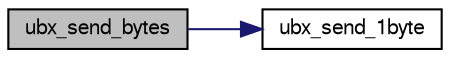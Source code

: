 digraph "ubx_send_bytes"
{
  edge [fontname="FreeSans",fontsize="10",labelfontname="FreeSans",labelfontsize="10"];
  node [fontname="FreeSans",fontsize="10",shape=record];
  rankdir="LR";
  Node1 [label="ubx_send_bytes",height=0.2,width=0.4,color="black", fillcolor="grey75", style="filled", fontcolor="black"];
  Node1 -> Node2 [color="midnightblue",fontsize="10",style="solid",fontname="FreeSans"];
  Node2 [label="ubx_send_1byte",height=0.2,width=0.4,color="black", fillcolor="white", style="filled",URL="$gps__ubx_8c.html#a49426a97f05e80adcc0ad14fba8ce5b5"];
}
